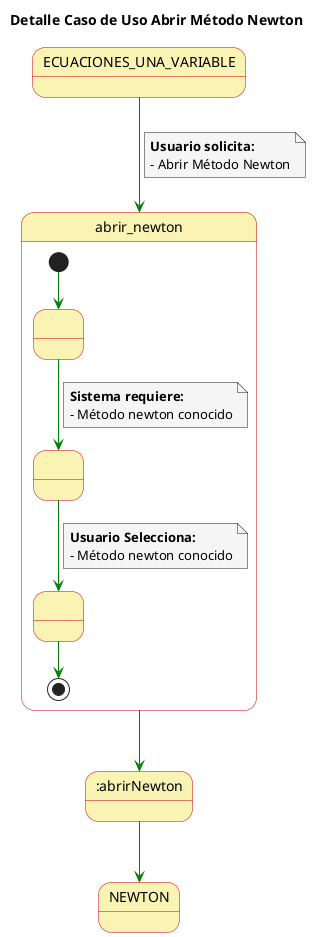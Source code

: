 @startuml

skinparam state {
  BackgroundColor #faf4b4
  BorderColor #c90000
}

skinparam note {
  BackgroundColor #f5f5f5
}

skinparam linetype polyline

title Detalle Caso de Uso Abrir Método Newton


ECUACIONES_UNA_VARIABLE -[#green]-> abrir_newton
note on link
  **Usuario solicita:**
  - Abrir Método Newton
end note

state abrir_newton{
  state 1 as " "
  state 2 as " "
  state 3 as " "
  
  [*] -[#green]-> 1
  1 -[#green]-> 2
  note on link
      **Sistema requiere:**
      - Método newton conocido
  end note
  2 -[#green]-> 3
  note on link
    **Usuario Selecciona:**
    - Método newton conocido
  end note
 
  3 -[#green]-> [*]
}

abrir_newton-[#green]-> :abrirNewton

:abrirNewton -[#green]-> NEWTON

@enduml